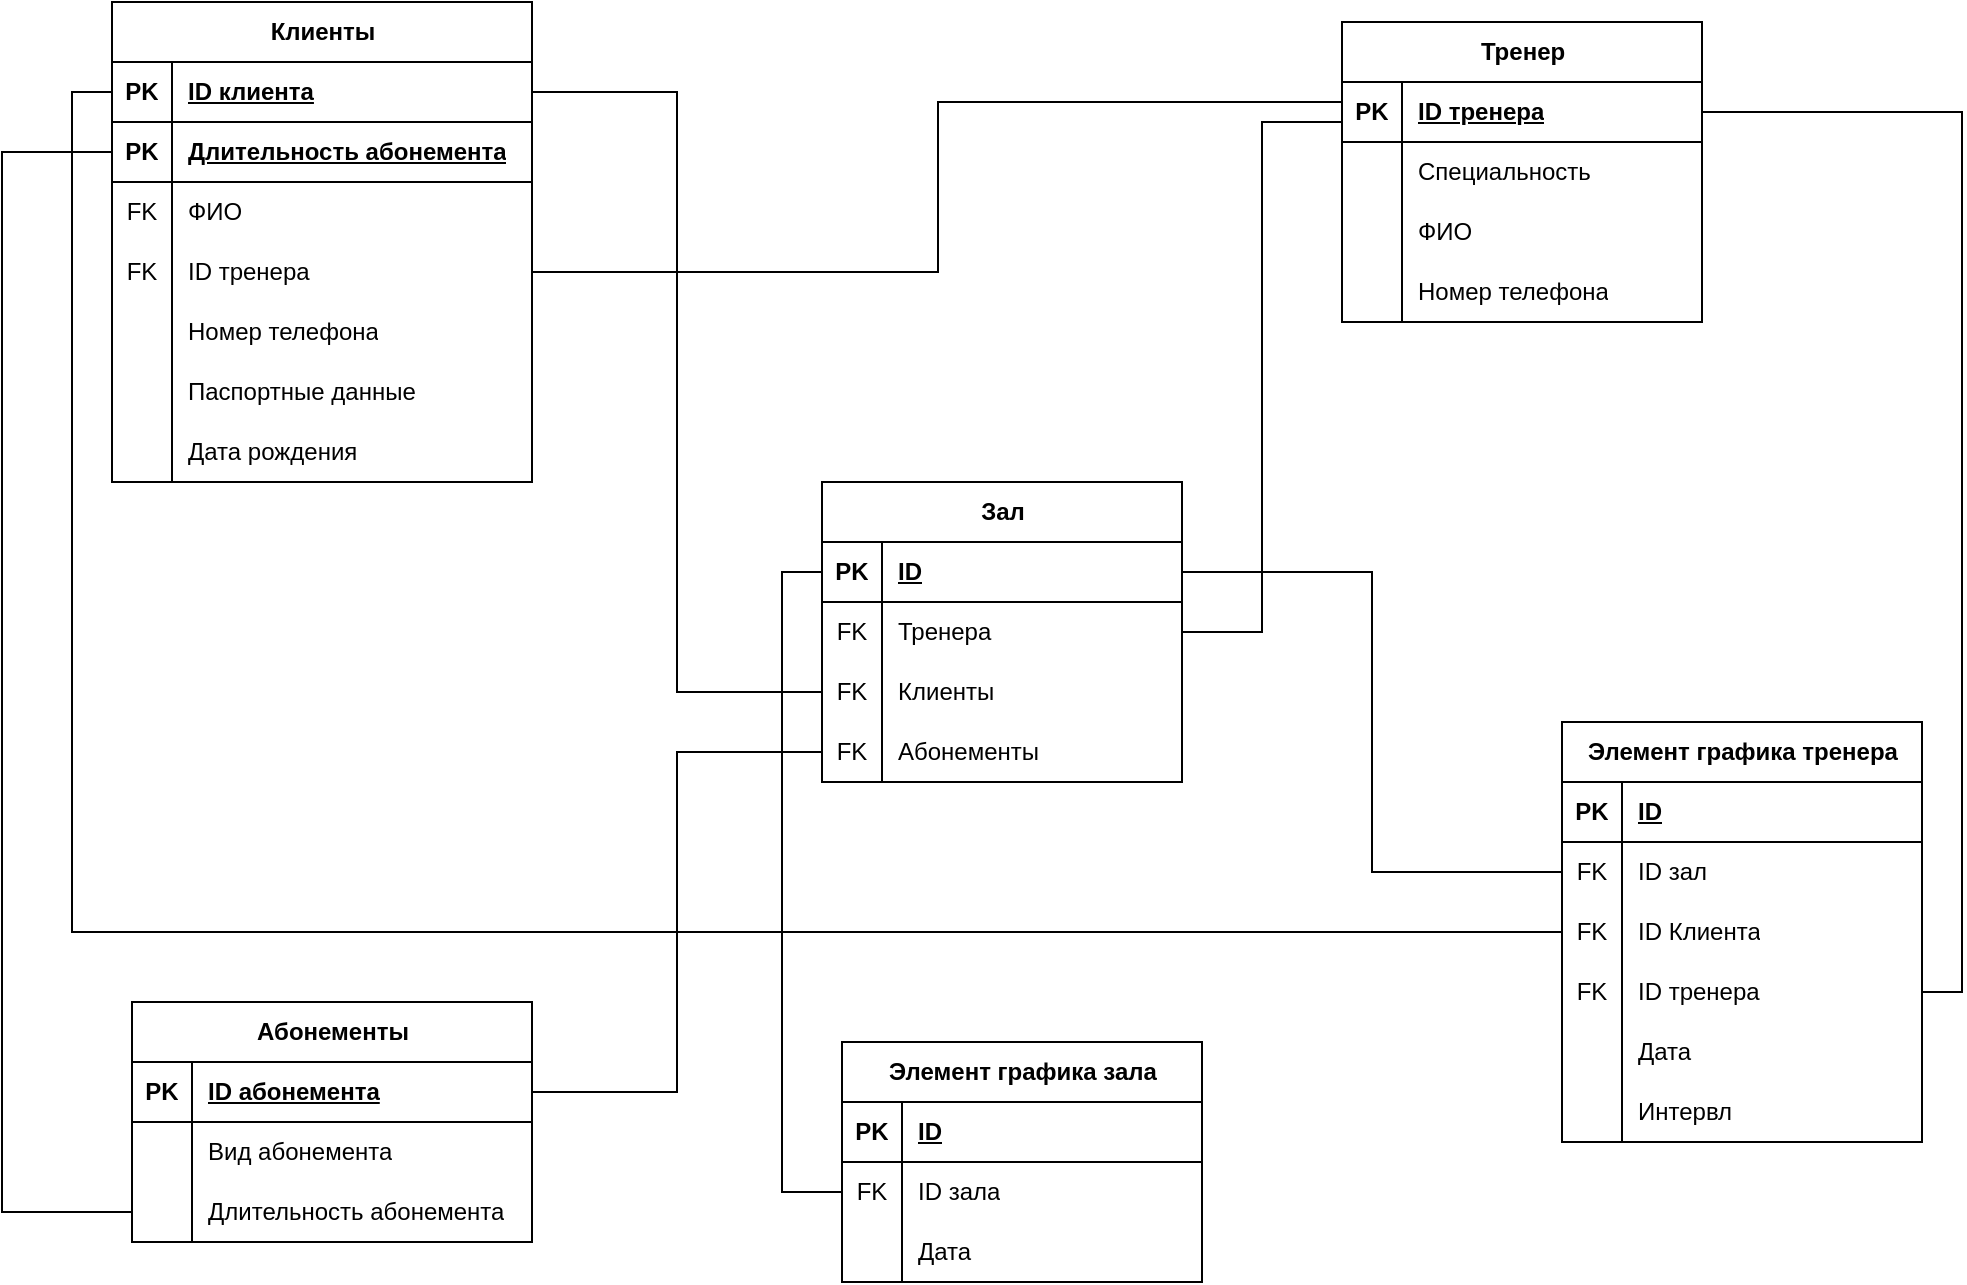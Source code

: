<mxfile version="24.7.17">
  <diagram name="Страница — 1" id="gLnCJ2dG_9wwWY52aVzj">
    <mxGraphModel dx="1105" dy="597" grid="1" gridSize="10" guides="1" tooltips="1" connect="1" arrows="1" fold="1" page="1" pageScale="1" pageWidth="827" pageHeight="1169" math="0" shadow="0">
      <root>
        <mxCell id="0" />
        <mxCell id="1" parent="0" />
        <mxCell id="kRGtXCHwc20mYXl5lsky-2" value="Зал" style="shape=table;startSize=30;container=1;collapsible=1;childLayout=tableLayout;fixedRows=1;rowLines=0;fontStyle=1;align=center;resizeLast=1;html=1;" vertex="1" parent="1">
          <mxGeometry x="480" y="310" width="180" height="150" as="geometry" />
        </mxCell>
        <mxCell id="kRGtXCHwc20mYXl5lsky-3" value="" style="shape=tableRow;horizontal=0;startSize=0;swimlaneHead=0;swimlaneBody=0;fillColor=none;collapsible=0;dropTarget=0;points=[[0,0.5],[1,0.5]];portConstraint=eastwest;top=0;left=0;right=0;bottom=1;" vertex="1" parent="kRGtXCHwc20mYXl5lsky-2">
          <mxGeometry y="30" width="180" height="30" as="geometry" />
        </mxCell>
        <mxCell id="kRGtXCHwc20mYXl5lsky-4" value="PK" style="shape=partialRectangle;connectable=0;fillColor=none;top=0;left=0;bottom=0;right=0;fontStyle=1;overflow=hidden;whiteSpace=wrap;html=1;" vertex="1" parent="kRGtXCHwc20mYXl5lsky-3">
          <mxGeometry width="30" height="30" as="geometry">
            <mxRectangle width="30" height="30" as="alternateBounds" />
          </mxGeometry>
        </mxCell>
        <mxCell id="kRGtXCHwc20mYXl5lsky-5" value="ID" style="shape=partialRectangle;connectable=0;fillColor=none;top=0;left=0;bottom=0;right=0;align=left;spacingLeft=6;fontStyle=5;overflow=hidden;whiteSpace=wrap;html=1;" vertex="1" parent="kRGtXCHwc20mYXl5lsky-3">
          <mxGeometry x="30" width="150" height="30" as="geometry">
            <mxRectangle width="150" height="30" as="alternateBounds" />
          </mxGeometry>
        </mxCell>
        <mxCell id="kRGtXCHwc20mYXl5lsky-6" value="" style="shape=tableRow;horizontal=0;startSize=0;swimlaneHead=0;swimlaneBody=0;fillColor=none;collapsible=0;dropTarget=0;points=[[0,0.5],[1,0.5]];portConstraint=eastwest;top=0;left=0;right=0;bottom=0;" vertex="1" parent="kRGtXCHwc20mYXl5lsky-2">
          <mxGeometry y="60" width="180" height="30" as="geometry" />
        </mxCell>
        <mxCell id="kRGtXCHwc20mYXl5lsky-7" value="FK" style="shape=partialRectangle;connectable=0;fillColor=none;top=0;left=0;bottom=0;right=0;editable=1;overflow=hidden;whiteSpace=wrap;html=1;" vertex="1" parent="kRGtXCHwc20mYXl5lsky-6">
          <mxGeometry width="30" height="30" as="geometry">
            <mxRectangle width="30" height="30" as="alternateBounds" />
          </mxGeometry>
        </mxCell>
        <mxCell id="kRGtXCHwc20mYXl5lsky-8" value="Тренера" style="shape=partialRectangle;connectable=0;fillColor=none;top=0;left=0;bottom=0;right=0;align=left;spacingLeft=6;overflow=hidden;whiteSpace=wrap;html=1;" vertex="1" parent="kRGtXCHwc20mYXl5lsky-6">
          <mxGeometry x="30" width="150" height="30" as="geometry">
            <mxRectangle width="150" height="30" as="alternateBounds" />
          </mxGeometry>
        </mxCell>
        <mxCell id="kRGtXCHwc20mYXl5lsky-9" value="" style="shape=tableRow;horizontal=0;startSize=0;swimlaneHead=0;swimlaneBody=0;fillColor=none;collapsible=0;dropTarget=0;points=[[0,0.5],[1,0.5]];portConstraint=eastwest;top=0;left=0;right=0;bottom=0;" vertex="1" parent="kRGtXCHwc20mYXl5lsky-2">
          <mxGeometry y="90" width="180" height="30" as="geometry" />
        </mxCell>
        <mxCell id="kRGtXCHwc20mYXl5lsky-10" value="FK" style="shape=partialRectangle;connectable=0;fillColor=none;top=0;left=0;bottom=0;right=0;editable=1;overflow=hidden;whiteSpace=wrap;html=1;" vertex="1" parent="kRGtXCHwc20mYXl5lsky-9">
          <mxGeometry width="30" height="30" as="geometry">
            <mxRectangle width="30" height="30" as="alternateBounds" />
          </mxGeometry>
        </mxCell>
        <mxCell id="kRGtXCHwc20mYXl5lsky-11" value="Клиенты" style="shape=partialRectangle;connectable=0;fillColor=none;top=0;left=0;bottom=0;right=0;align=left;spacingLeft=6;overflow=hidden;whiteSpace=wrap;html=1;" vertex="1" parent="kRGtXCHwc20mYXl5lsky-9">
          <mxGeometry x="30" width="150" height="30" as="geometry">
            <mxRectangle width="150" height="30" as="alternateBounds" />
          </mxGeometry>
        </mxCell>
        <mxCell id="kRGtXCHwc20mYXl5lsky-12" value="" style="shape=tableRow;horizontal=0;startSize=0;swimlaneHead=0;swimlaneBody=0;fillColor=none;collapsible=0;dropTarget=0;points=[[0,0.5],[1,0.5]];portConstraint=eastwest;top=0;left=0;right=0;bottom=0;" vertex="1" parent="kRGtXCHwc20mYXl5lsky-2">
          <mxGeometry y="120" width="180" height="30" as="geometry" />
        </mxCell>
        <mxCell id="kRGtXCHwc20mYXl5lsky-13" value="FK" style="shape=partialRectangle;connectable=0;fillColor=none;top=0;left=0;bottom=0;right=0;editable=1;overflow=hidden;whiteSpace=wrap;html=1;" vertex="1" parent="kRGtXCHwc20mYXl5lsky-12">
          <mxGeometry width="30" height="30" as="geometry">
            <mxRectangle width="30" height="30" as="alternateBounds" />
          </mxGeometry>
        </mxCell>
        <mxCell id="kRGtXCHwc20mYXl5lsky-14" value="Абонементы" style="shape=partialRectangle;connectable=0;fillColor=none;top=0;left=0;bottom=0;right=0;align=left;spacingLeft=6;overflow=hidden;whiteSpace=wrap;html=1;" vertex="1" parent="kRGtXCHwc20mYXl5lsky-12">
          <mxGeometry x="30" width="150" height="30" as="geometry">
            <mxRectangle width="150" height="30" as="alternateBounds" />
          </mxGeometry>
        </mxCell>
        <mxCell id="kRGtXCHwc20mYXl5lsky-69" value="Клиенты" style="shape=table;startSize=30;container=1;collapsible=1;childLayout=tableLayout;fixedRows=1;rowLines=0;fontStyle=1;align=center;resizeLast=1;html=1;" vertex="1" parent="1">
          <mxGeometry x="125" y="70" width="210" height="240" as="geometry" />
        </mxCell>
        <mxCell id="kRGtXCHwc20mYXl5lsky-70" value="" style="shape=tableRow;horizontal=0;startSize=0;swimlaneHead=0;swimlaneBody=0;fillColor=none;collapsible=0;dropTarget=0;points=[[0,0.5],[1,0.5]];portConstraint=eastwest;top=0;left=0;right=0;bottom=1;" vertex="1" parent="kRGtXCHwc20mYXl5lsky-69">
          <mxGeometry y="30" width="210" height="30" as="geometry" />
        </mxCell>
        <mxCell id="kRGtXCHwc20mYXl5lsky-71" value="PK" style="shape=partialRectangle;connectable=0;fillColor=none;top=0;left=0;bottom=0;right=0;fontStyle=1;overflow=hidden;whiteSpace=wrap;html=1;" vertex="1" parent="kRGtXCHwc20mYXl5lsky-70">
          <mxGeometry width="30" height="30" as="geometry">
            <mxRectangle width="30" height="30" as="alternateBounds" />
          </mxGeometry>
        </mxCell>
        <mxCell id="kRGtXCHwc20mYXl5lsky-72" value="ID клиента" style="shape=partialRectangle;connectable=0;fillColor=none;top=0;left=0;bottom=0;right=0;align=left;spacingLeft=6;fontStyle=5;overflow=hidden;whiteSpace=wrap;html=1;" vertex="1" parent="kRGtXCHwc20mYXl5lsky-70">
          <mxGeometry x="30" width="180" height="30" as="geometry">
            <mxRectangle width="180" height="30" as="alternateBounds" />
          </mxGeometry>
        </mxCell>
        <mxCell id="kRGtXCHwc20mYXl5lsky-165" value="" style="shape=tableRow;horizontal=0;startSize=0;swimlaneHead=0;swimlaneBody=0;fillColor=none;collapsible=0;dropTarget=0;points=[[0,0.5],[1,0.5]];portConstraint=eastwest;top=0;left=0;right=0;bottom=1;" vertex="1" parent="kRGtXCHwc20mYXl5lsky-69">
          <mxGeometry y="60" width="210" height="30" as="geometry" />
        </mxCell>
        <mxCell id="kRGtXCHwc20mYXl5lsky-166" value="PK" style="shape=partialRectangle;connectable=0;fillColor=none;top=0;left=0;bottom=0;right=0;fontStyle=1;overflow=hidden;whiteSpace=wrap;html=1;" vertex="1" parent="kRGtXCHwc20mYXl5lsky-165">
          <mxGeometry width="30" height="30" as="geometry">
            <mxRectangle width="30" height="30" as="alternateBounds" />
          </mxGeometry>
        </mxCell>
        <mxCell id="kRGtXCHwc20mYXl5lsky-167" value="Длительность абонемента" style="shape=partialRectangle;connectable=0;fillColor=none;top=0;left=0;bottom=0;right=0;align=left;spacingLeft=6;fontStyle=5;overflow=hidden;whiteSpace=wrap;html=1;" vertex="1" parent="kRGtXCHwc20mYXl5lsky-165">
          <mxGeometry x="30" width="180" height="30" as="geometry">
            <mxRectangle width="180" height="30" as="alternateBounds" />
          </mxGeometry>
        </mxCell>
        <mxCell id="kRGtXCHwc20mYXl5lsky-73" value="" style="shape=tableRow;horizontal=0;startSize=0;swimlaneHead=0;swimlaneBody=0;fillColor=none;collapsible=0;dropTarget=0;points=[[0,0.5],[1,0.5]];portConstraint=eastwest;top=0;left=0;right=0;bottom=0;" vertex="1" parent="kRGtXCHwc20mYXl5lsky-69">
          <mxGeometry y="90" width="210" height="30" as="geometry" />
        </mxCell>
        <mxCell id="kRGtXCHwc20mYXl5lsky-74" value="FK" style="shape=partialRectangle;connectable=0;fillColor=none;top=0;left=0;bottom=0;right=0;editable=1;overflow=hidden;whiteSpace=wrap;html=1;" vertex="1" parent="kRGtXCHwc20mYXl5lsky-73">
          <mxGeometry width="30" height="30" as="geometry">
            <mxRectangle width="30" height="30" as="alternateBounds" />
          </mxGeometry>
        </mxCell>
        <mxCell id="kRGtXCHwc20mYXl5lsky-75" value="ФИО" style="shape=partialRectangle;connectable=0;fillColor=none;top=0;left=0;bottom=0;right=0;align=left;spacingLeft=6;overflow=hidden;whiteSpace=wrap;html=1;" vertex="1" parent="kRGtXCHwc20mYXl5lsky-73">
          <mxGeometry x="30" width="180" height="30" as="geometry">
            <mxRectangle width="180" height="30" as="alternateBounds" />
          </mxGeometry>
        </mxCell>
        <mxCell id="kRGtXCHwc20mYXl5lsky-168" value="" style="shape=tableRow;horizontal=0;startSize=0;swimlaneHead=0;swimlaneBody=0;fillColor=none;collapsible=0;dropTarget=0;points=[[0,0.5],[1,0.5]];portConstraint=eastwest;top=0;left=0;right=0;bottom=0;" vertex="1" parent="kRGtXCHwc20mYXl5lsky-69">
          <mxGeometry y="120" width="210" height="30" as="geometry" />
        </mxCell>
        <mxCell id="kRGtXCHwc20mYXl5lsky-169" value="FK" style="shape=partialRectangle;connectable=0;fillColor=none;top=0;left=0;bottom=0;right=0;fontStyle=0;overflow=hidden;whiteSpace=wrap;html=1;" vertex="1" parent="kRGtXCHwc20mYXl5lsky-168">
          <mxGeometry width="30" height="30" as="geometry">
            <mxRectangle width="30" height="30" as="alternateBounds" />
          </mxGeometry>
        </mxCell>
        <mxCell id="kRGtXCHwc20mYXl5lsky-170" value="ID тренера" style="shape=partialRectangle;connectable=0;fillColor=none;top=0;left=0;bottom=0;right=0;align=left;spacingLeft=6;fontStyle=0;overflow=hidden;whiteSpace=wrap;html=1;" vertex="1" parent="kRGtXCHwc20mYXl5lsky-168">
          <mxGeometry x="30" width="180" height="30" as="geometry">
            <mxRectangle width="180" height="30" as="alternateBounds" />
          </mxGeometry>
        </mxCell>
        <mxCell id="kRGtXCHwc20mYXl5lsky-76" value="" style="shape=tableRow;horizontal=0;startSize=0;swimlaneHead=0;swimlaneBody=0;fillColor=none;collapsible=0;dropTarget=0;points=[[0,0.5],[1,0.5]];portConstraint=eastwest;top=0;left=0;right=0;bottom=0;" vertex="1" parent="kRGtXCHwc20mYXl5lsky-69">
          <mxGeometry y="150" width="210" height="30" as="geometry" />
        </mxCell>
        <mxCell id="kRGtXCHwc20mYXl5lsky-77" value="" style="shape=partialRectangle;connectable=0;fillColor=none;top=0;left=0;bottom=0;right=0;editable=1;overflow=hidden;whiteSpace=wrap;html=1;" vertex="1" parent="kRGtXCHwc20mYXl5lsky-76">
          <mxGeometry width="30" height="30" as="geometry">
            <mxRectangle width="30" height="30" as="alternateBounds" />
          </mxGeometry>
        </mxCell>
        <mxCell id="kRGtXCHwc20mYXl5lsky-78" value="Номер телефона" style="shape=partialRectangle;connectable=0;fillColor=none;top=0;left=0;bottom=0;right=0;align=left;spacingLeft=6;overflow=hidden;whiteSpace=wrap;html=1;" vertex="1" parent="kRGtXCHwc20mYXl5lsky-76">
          <mxGeometry x="30" width="180" height="30" as="geometry">
            <mxRectangle width="180" height="30" as="alternateBounds" />
          </mxGeometry>
        </mxCell>
        <mxCell id="kRGtXCHwc20mYXl5lsky-79" value="" style="shape=tableRow;horizontal=0;startSize=0;swimlaneHead=0;swimlaneBody=0;fillColor=none;collapsible=0;dropTarget=0;points=[[0,0.5],[1,0.5]];portConstraint=eastwest;top=0;left=0;right=0;bottom=0;" vertex="1" parent="kRGtXCHwc20mYXl5lsky-69">
          <mxGeometry y="180" width="210" height="30" as="geometry" />
        </mxCell>
        <mxCell id="kRGtXCHwc20mYXl5lsky-80" value="" style="shape=partialRectangle;connectable=0;fillColor=none;top=0;left=0;bottom=0;right=0;editable=1;overflow=hidden;whiteSpace=wrap;html=1;" vertex="1" parent="kRGtXCHwc20mYXl5lsky-79">
          <mxGeometry width="30" height="30" as="geometry">
            <mxRectangle width="30" height="30" as="alternateBounds" />
          </mxGeometry>
        </mxCell>
        <mxCell id="kRGtXCHwc20mYXl5lsky-81" value="Паспортные данные" style="shape=partialRectangle;connectable=0;fillColor=none;top=0;left=0;bottom=0;right=0;align=left;spacingLeft=6;overflow=hidden;whiteSpace=wrap;html=1;" vertex="1" parent="kRGtXCHwc20mYXl5lsky-79">
          <mxGeometry x="30" width="180" height="30" as="geometry">
            <mxRectangle width="180" height="30" as="alternateBounds" />
          </mxGeometry>
        </mxCell>
        <mxCell id="kRGtXCHwc20mYXl5lsky-85" value="" style="shape=tableRow;horizontal=0;startSize=0;swimlaneHead=0;swimlaneBody=0;fillColor=none;collapsible=0;dropTarget=0;points=[[0,0.5],[1,0.5]];portConstraint=eastwest;top=0;left=0;right=0;bottom=0;" vertex="1" parent="kRGtXCHwc20mYXl5lsky-69">
          <mxGeometry y="210" width="210" height="30" as="geometry" />
        </mxCell>
        <mxCell id="kRGtXCHwc20mYXl5lsky-86" value="" style="shape=partialRectangle;connectable=0;fillColor=none;top=0;left=0;bottom=0;right=0;fontStyle=0;overflow=hidden;whiteSpace=wrap;html=1;" vertex="1" parent="kRGtXCHwc20mYXl5lsky-85">
          <mxGeometry width="30" height="30" as="geometry">
            <mxRectangle width="30" height="30" as="alternateBounds" />
          </mxGeometry>
        </mxCell>
        <mxCell id="kRGtXCHwc20mYXl5lsky-87" value="Дата рождения" style="shape=partialRectangle;connectable=0;fillColor=none;top=0;left=0;bottom=0;right=0;align=left;spacingLeft=6;fontStyle=0;overflow=hidden;whiteSpace=wrap;html=1;" vertex="1" parent="kRGtXCHwc20mYXl5lsky-85">
          <mxGeometry x="30" width="180" height="30" as="geometry">
            <mxRectangle width="180" height="30" as="alternateBounds" />
          </mxGeometry>
        </mxCell>
        <mxCell id="kRGtXCHwc20mYXl5lsky-98" value="Тренер" style="shape=table;startSize=30;container=1;collapsible=1;childLayout=tableLayout;fixedRows=1;rowLines=0;fontStyle=1;align=center;resizeLast=1;html=1;" vertex="1" parent="1">
          <mxGeometry x="740" y="80" width="180" height="150" as="geometry" />
        </mxCell>
        <mxCell id="kRGtXCHwc20mYXl5lsky-99" value="" style="shape=tableRow;horizontal=0;startSize=0;swimlaneHead=0;swimlaneBody=0;fillColor=none;collapsible=0;dropTarget=0;points=[[0,0.5],[1,0.5]];portConstraint=eastwest;top=0;left=0;right=0;bottom=1;" vertex="1" parent="kRGtXCHwc20mYXl5lsky-98">
          <mxGeometry y="30" width="180" height="30" as="geometry" />
        </mxCell>
        <mxCell id="kRGtXCHwc20mYXl5lsky-100" value="PK" style="shape=partialRectangle;connectable=0;fillColor=none;top=0;left=0;bottom=0;right=0;fontStyle=1;overflow=hidden;whiteSpace=wrap;html=1;" vertex="1" parent="kRGtXCHwc20mYXl5lsky-99">
          <mxGeometry width="30" height="30" as="geometry">
            <mxRectangle width="30" height="30" as="alternateBounds" />
          </mxGeometry>
        </mxCell>
        <mxCell id="kRGtXCHwc20mYXl5lsky-101" value="ID тренера" style="shape=partialRectangle;connectable=0;fillColor=none;top=0;left=0;bottom=0;right=0;align=left;spacingLeft=6;fontStyle=5;overflow=hidden;whiteSpace=wrap;html=1;" vertex="1" parent="kRGtXCHwc20mYXl5lsky-99">
          <mxGeometry x="30" width="150" height="30" as="geometry">
            <mxRectangle width="150" height="30" as="alternateBounds" />
          </mxGeometry>
        </mxCell>
        <mxCell id="kRGtXCHwc20mYXl5lsky-102" value="" style="shape=tableRow;horizontal=0;startSize=0;swimlaneHead=0;swimlaneBody=0;fillColor=none;collapsible=0;dropTarget=0;points=[[0,0.5],[1,0.5]];portConstraint=eastwest;top=0;left=0;right=0;bottom=0;" vertex="1" parent="kRGtXCHwc20mYXl5lsky-98">
          <mxGeometry y="60" width="180" height="30" as="geometry" />
        </mxCell>
        <mxCell id="kRGtXCHwc20mYXl5lsky-103" value="" style="shape=partialRectangle;connectable=0;fillColor=none;top=0;left=0;bottom=0;right=0;editable=1;overflow=hidden;whiteSpace=wrap;html=1;" vertex="1" parent="kRGtXCHwc20mYXl5lsky-102">
          <mxGeometry width="30" height="30" as="geometry">
            <mxRectangle width="30" height="30" as="alternateBounds" />
          </mxGeometry>
        </mxCell>
        <mxCell id="kRGtXCHwc20mYXl5lsky-104" value="Специальность" style="shape=partialRectangle;connectable=0;fillColor=none;top=0;left=0;bottom=0;right=0;align=left;spacingLeft=6;overflow=hidden;whiteSpace=wrap;html=1;" vertex="1" parent="kRGtXCHwc20mYXl5lsky-102">
          <mxGeometry x="30" width="150" height="30" as="geometry">
            <mxRectangle width="150" height="30" as="alternateBounds" />
          </mxGeometry>
        </mxCell>
        <mxCell id="kRGtXCHwc20mYXl5lsky-105" value="" style="shape=tableRow;horizontal=0;startSize=0;swimlaneHead=0;swimlaneBody=0;fillColor=none;collapsible=0;dropTarget=0;points=[[0,0.5],[1,0.5]];portConstraint=eastwest;top=0;left=0;right=0;bottom=0;" vertex="1" parent="kRGtXCHwc20mYXl5lsky-98">
          <mxGeometry y="90" width="180" height="30" as="geometry" />
        </mxCell>
        <mxCell id="kRGtXCHwc20mYXl5lsky-106" value="" style="shape=partialRectangle;connectable=0;fillColor=none;top=0;left=0;bottom=0;right=0;editable=1;overflow=hidden;whiteSpace=wrap;html=1;" vertex="1" parent="kRGtXCHwc20mYXl5lsky-105">
          <mxGeometry width="30" height="30" as="geometry">
            <mxRectangle width="30" height="30" as="alternateBounds" />
          </mxGeometry>
        </mxCell>
        <mxCell id="kRGtXCHwc20mYXl5lsky-107" value="ФИО" style="shape=partialRectangle;connectable=0;fillColor=none;top=0;left=0;bottom=0;right=0;align=left;spacingLeft=6;overflow=hidden;whiteSpace=wrap;html=1;" vertex="1" parent="kRGtXCHwc20mYXl5lsky-105">
          <mxGeometry x="30" width="150" height="30" as="geometry">
            <mxRectangle width="150" height="30" as="alternateBounds" />
          </mxGeometry>
        </mxCell>
        <mxCell id="kRGtXCHwc20mYXl5lsky-108" value="" style="shape=tableRow;horizontal=0;startSize=0;swimlaneHead=0;swimlaneBody=0;fillColor=none;collapsible=0;dropTarget=0;points=[[0,0.5],[1,0.5]];portConstraint=eastwest;top=0;left=0;right=0;bottom=0;" vertex="1" parent="kRGtXCHwc20mYXl5lsky-98">
          <mxGeometry y="120" width="180" height="30" as="geometry" />
        </mxCell>
        <mxCell id="kRGtXCHwc20mYXl5lsky-109" value="" style="shape=partialRectangle;connectable=0;fillColor=none;top=0;left=0;bottom=0;right=0;editable=1;overflow=hidden;whiteSpace=wrap;html=1;" vertex="1" parent="kRGtXCHwc20mYXl5lsky-108">
          <mxGeometry width="30" height="30" as="geometry">
            <mxRectangle width="30" height="30" as="alternateBounds" />
          </mxGeometry>
        </mxCell>
        <mxCell id="kRGtXCHwc20mYXl5lsky-110" value="Номер телефона" style="shape=partialRectangle;connectable=0;fillColor=none;top=0;left=0;bottom=0;right=0;align=left;spacingLeft=6;overflow=hidden;whiteSpace=wrap;html=1;" vertex="1" parent="kRGtXCHwc20mYXl5lsky-108">
          <mxGeometry x="30" width="150" height="30" as="geometry">
            <mxRectangle width="150" height="30" as="alternateBounds" />
          </mxGeometry>
        </mxCell>
        <mxCell id="kRGtXCHwc20mYXl5lsky-114" value="Элемент графика тренера" style="shape=table;startSize=30;container=1;collapsible=1;childLayout=tableLayout;fixedRows=1;rowLines=0;fontStyle=1;align=center;resizeLast=1;html=1;" vertex="1" parent="1">
          <mxGeometry x="850" y="430" width="180" height="210" as="geometry" />
        </mxCell>
        <mxCell id="kRGtXCHwc20mYXl5lsky-115" value="" style="shape=tableRow;horizontal=0;startSize=0;swimlaneHead=0;swimlaneBody=0;fillColor=none;collapsible=0;dropTarget=0;points=[[0,0.5],[1,0.5]];portConstraint=eastwest;top=0;left=0;right=0;bottom=1;" vertex="1" parent="kRGtXCHwc20mYXl5lsky-114">
          <mxGeometry y="30" width="180" height="30" as="geometry" />
        </mxCell>
        <mxCell id="kRGtXCHwc20mYXl5lsky-116" value="PK" style="shape=partialRectangle;connectable=0;fillColor=none;top=0;left=0;bottom=0;right=0;fontStyle=1;overflow=hidden;whiteSpace=wrap;html=1;" vertex="1" parent="kRGtXCHwc20mYXl5lsky-115">
          <mxGeometry width="30" height="30" as="geometry">
            <mxRectangle width="30" height="30" as="alternateBounds" />
          </mxGeometry>
        </mxCell>
        <mxCell id="kRGtXCHwc20mYXl5lsky-117" value="ID" style="shape=partialRectangle;connectable=0;fillColor=none;top=0;left=0;bottom=0;right=0;align=left;spacingLeft=6;fontStyle=5;overflow=hidden;whiteSpace=wrap;html=1;" vertex="1" parent="kRGtXCHwc20mYXl5lsky-115">
          <mxGeometry x="30" width="150" height="30" as="geometry">
            <mxRectangle width="150" height="30" as="alternateBounds" />
          </mxGeometry>
        </mxCell>
        <mxCell id="kRGtXCHwc20mYXl5lsky-124" value="" style="shape=tableRow;horizontal=0;startSize=0;swimlaneHead=0;swimlaneBody=0;fillColor=none;collapsible=0;dropTarget=0;points=[[0,0.5],[1,0.5]];portConstraint=eastwest;top=0;left=0;right=0;bottom=0;" vertex="1" parent="kRGtXCHwc20mYXl5lsky-114">
          <mxGeometry y="60" width="180" height="30" as="geometry" />
        </mxCell>
        <mxCell id="kRGtXCHwc20mYXl5lsky-125" value="FK" style="shape=partialRectangle;connectable=0;fillColor=none;top=0;left=0;bottom=0;right=0;editable=1;overflow=hidden;whiteSpace=wrap;html=1;" vertex="1" parent="kRGtXCHwc20mYXl5lsky-124">
          <mxGeometry width="30" height="30" as="geometry">
            <mxRectangle width="30" height="30" as="alternateBounds" />
          </mxGeometry>
        </mxCell>
        <mxCell id="kRGtXCHwc20mYXl5lsky-126" value="ID зал" style="shape=partialRectangle;connectable=0;fillColor=none;top=0;left=0;bottom=0;right=0;align=left;spacingLeft=6;overflow=hidden;whiteSpace=wrap;html=1;" vertex="1" parent="kRGtXCHwc20mYXl5lsky-124">
          <mxGeometry x="30" width="150" height="30" as="geometry">
            <mxRectangle width="150" height="30" as="alternateBounds" />
          </mxGeometry>
        </mxCell>
        <mxCell id="kRGtXCHwc20mYXl5lsky-127" value="" style="shape=tableRow;horizontal=0;startSize=0;swimlaneHead=0;swimlaneBody=0;fillColor=none;collapsible=0;dropTarget=0;points=[[0,0.5],[1,0.5]];portConstraint=eastwest;top=0;left=0;right=0;bottom=0;" vertex="1" parent="kRGtXCHwc20mYXl5lsky-114">
          <mxGeometry y="90" width="180" height="30" as="geometry" />
        </mxCell>
        <mxCell id="kRGtXCHwc20mYXl5lsky-128" value="FK" style="shape=partialRectangle;connectable=0;fillColor=none;top=0;left=0;bottom=0;right=0;fontStyle=0;overflow=hidden;whiteSpace=wrap;html=1;" vertex="1" parent="kRGtXCHwc20mYXl5lsky-127">
          <mxGeometry width="30" height="30" as="geometry">
            <mxRectangle width="30" height="30" as="alternateBounds" />
          </mxGeometry>
        </mxCell>
        <mxCell id="kRGtXCHwc20mYXl5lsky-129" value="ID Клиента" style="shape=partialRectangle;connectable=0;fillColor=none;top=0;left=0;bottom=0;right=0;align=left;spacingLeft=6;fontStyle=0;overflow=hidden;whiteSpace=wrap;html=1;" vertex="1" parent="kRGtXCHwc20mYXl5lsky-127">
          <mxGeometry x="30" width="150" height="30" as="geometry">
            <mxRectangle width="150" height="30" as="alternateBounds" />
          </mxGeometry>
        </mxCell>
        <mxCell id="kRGtXCHwc20mYXl5lsky-131" value="" style="shape=tableRow;horizontal=0;startSize=0;swimlaneHead=0;swimlaneBody=0;fillColor=none;collapsible=0;dropTarget=0;points=[[0,0.5],[1,0.5]];portConstraint=eastwest;top=0;left=0;right=0;bottom=0;" vertex="1" parent="kRGtXCHwc20mYXl5lsky-114">
          <mxGeometry y="120" width="180" height="30" as="geometry" />
        </mxCell>
        <mxCell id="kRGtXCHwc20mYXl5lsky-132" value="FK" style="shape=partialRectangle;connectable=0;fillColor=none;top=0;left=0;bottom=0;right=0;fontStyle=0;overflow=hidden;whiteSpace=wrap;html=1;" vertex="1" parent="kRGtXCHwc20mYXl5lsky-131">
          <mxGeometry width="30" height="30" as="geometry">
            <mxRectangle width="30" height="30" as="alternateBounds" />
          </mxGeometry>
        </mxCell>
        <mxCell id="kRGtXCHwc20mYXl5lsky-133" value="ID тренера" style="shape=partialRectangle;connectable=0;fillColor=none;top=0;left=0;bottom=0;right=0;align=left;spacingLeft=6;fontStyle=0;overflow=hidden;whiteSpace=wrap;html=1;" vertex="1" parent="kRGtXCHwc20mYXl5lsky-131">
          <mxGeometry x="30" width="150" height="30" as="geometry">
            <mxRectangle width="150" height="30" as="alternateBounds" />
          </mxGeometry>
        </mxCell>
        <mxCell id="kRGtXCHwc20mYXl5lsky-178" value="" style="shape=tableRow;horizontal=0;startSize=0;swimlaneHead=0;swimlaneBody=0;fillColor=none;collapsible=0;dropTarget=0;points=[[0,0.5],[1,0.5]];portConstraint=eastwest;top=0;left=0;right=0;bottom=0;" vertex="1" parent="kRGtXCHwc20mYXl5lsky-114">
          <mxGeometry y="150" width="180" height="30" as="geometry" />
        </mxCell>
        <mxCell id="kRGtXCHwc20mYXl5lsky-179" value="" style="shape=partialRectangle;connectable=0;fillColor=none;top=0;left=0;bottom=0;right=0;fontStyle=0;overflow=hidden;whiteSpace=wrap;html=1;" vertex="1" parent="kRGtXCHwc20mYXl5lsky-178">
          <mxGeometry width="30" height="30" as="geometry">
            <mxRectangle width="30" height="30" as="alternateBounds" />
          </mxGeometry>
        </mxCell>
        <mxCell id="kRGtXCHwc20mYXl5lsky-180" value="Дата" style="shape=partialRectangle;connectable=0;fillColor=none;top=0;left=0;bottom=0;right=0;align=left;spacingLeft=6;fontStyle=0;overflow=hidden;whiteSpace=wrap;html=1;" vertex="1" parent="kRGtXCHwc20mYXl5lsky-178">
          <mxGeometry x="30" width="150" height="30" as="geometry">
            <mxRectangle width="150" height="30" as="alternateBounds" />
          </mxGeometry>
        </mxCell>
        <mxCell id="kRGtXCHwc20mYXl5lsky-181" value="" style="shape=tableRow;horizontal=0;startSize=0;swimlaneHead=0;swimlaneBody=0;fillColor=none;collapsible=0;dropTarget=0;points=[[0,0.5],[1,0.5]];portConstraint=eastwest;top=0;left=0;right=0;bottom=0;" vertex="1" parent="kRGtXCHwc20mYXl5lsky-114">
          <mxGeometry y="180" width="180" height="30" as="geometry" />
        </mxCell>
        <mxCell id="kRGtXCHwc20mYXl5lsky-182" value="" style="shape=partialRectangle;connectable=0;fillColor=none;top=0;left=0;bottom=0;right=0;fontStyle=0;overflow=hidden;whiteSpace=wrap;html=1;" vertex="1" parent="kRGtXCHwc20mYXl5lsky-181">
          <mxGeometry width="30" height="30" as="geometry">
            <mxRectangle width="30" height="30" as="alternateBounds" />
          </mxGeometry>
        </mxCell>
        <mxCell id="kRGtXCHwc20mYXl5lsky-183" value="Интервл" style="shape=partialRectangle;connectable=0;fillColor=none;top=0;left=0;bottom=0;right=0;align=left;spacingLeft=6;fontStyle=0;overflow=hidden;whiteSpace=wrap;html=1;" vertex="1" parent="kRGtXCHwc20mYXl5lsky-181">
          <mxGeometry x="30" width="150" height="30" as="geometry">
            <mxRectangle width="150" height="30" as="alternateBounds" />
          </mxGeometry>
        </mxCell>
        <mxCell id="kRGtXCHwc20mYXl5lsky-134" value="Абонементы" style="shape=table;startSize=30;container=1;collapsible=1;childLayout=tableLayout;fixedRows=1;rowLines=0;fontStyle=1;align=center;resizeLast=1;html=1;" vertex="1" parent="1">
          <mxGeometry x="135" y="570" width="200" height="120" as="geometry" />
        </mxCell>
        <mxCell id="kRGtXCHwc20mYXl5lsky-135" value="" style="shape=tableRow;horizontal=0;startSize=0;swimlaneHead=0;swimlaneBody=0;fillColor=none;collapsible=0;dropTarget=0;points=[[0,0.5],[1,0.5]];portConstraint=eastwest;top=0;left=0;right=0;bottom=1;" vertex="1" parent="kRGtXCHwc20mYXl5lsky-134">
          <mxGeometry y="30" width="200" height="30" as="geometry" />
        </mxCell>
        <mxCell id="kRGtXCHwc20mYXl5lsky-136" value="PK" style="shape=partialRectangle;connectable=0;fillColor=none;top=0;left=0;bottom=0;right=0;fontStyle=1;overflow=hidden;whiteSpace=wrap;html=1;" vertex="1" parent="kRGtXCHwc20mYXl5lsky-135">
          <mxGeometry width="30" height="30" as="geometry">
            <mxRectangle width="30" height="30" as="alternateBounds" />
          </mxGeometry>
        </mxCell>
        <mxCell id="kRGtXCHwc20mYXl5lsky-137" value="ID абонемента" style="shape=partialRectangle;connectable=0;fillColor=none;top=0;left=0;bottom=0;right=0;align=left;spacingLeft=6;fontStyle=5;overflow=hidden;whiteSpace=wrap;html=1;" vertex="1" parent="kRGtXCHwc20mYXl5lsky-135">
          <mxGeometry x="30" width="170" height="30" as="geometry">
            <mxRectangle width="170" height="30" as="alternateBounds" />
          </mxGeometry>
        </mxCell>
        <mxCell id="kRGtXCHwc20mYXl5lsky-138" value="" style="shape=tableRow;horizontal=0;startSize=0;swimlaneHead=0;swimlaneBody=0;fillColor=none;collapsible=0;dropTarget=0;points=[[0,0.5],[1,0.5]];portConstraint=eastwest;top=0;left=0;right=0;bottom=0;" vertex="1" parent="kRGtXCHwc20mYXl5lsky-134">
          <mxGeometry y="60" width="200" height="30" as="geometry" />
        </mxCell>
        <mxCell id="kRGtXCHwc20mYXl5lsky-139" value="" style="shape=partialRectangle;connectable=0;fillColor=none;top=0;left=0;bottom=0;right=0;editable=1;overflow=hidden;whiteSpace=wrap;html=1;" vertex="1" parent="kRGtXCHwc20mYXl5lsky-138">
          <mxGeometry width="30" height="30" as="geometry">
            <mxRectangle width="30" height="30" as="alternateBounds" />
          </mxGeometry>
        </mxCell>
        <mxCell id="kRGtXCHwc20mYXl5lsky-140" value="Вид абонемента" style="shape=partialRectangle;connectable=0;fillColor=none;top=0;left=0;bottom=0;right=0;align=left;spacingLeft=6;overflow=hidden;whiteSpace=wrap;html=1;" vertex="1" parent="kRGtXCHwc20mYXl5lsky-138">
          <mxGeometry x="30" width="170" height="30" as="geometry">
            <mxRectangle width="170" height="30" as="alternateBounds" />
          </mxGeometry>
        </mxCell>
        <mxCell id="kRGtXCHwc20mYXl5lsky-141" value="" style="shape=tableRow;horizontal=0;startSize=0;swimlaneHead=0;swimlaneBody=0;fillColor=none;collapsible=0;dropTarget=0;points=[[0,0.5],[1,0.5]];portConstraint=eastwest;top=0;left=0;right=0;bottom=0;" vertex="1" parent="kRGtXCHwc20mYXl5lsky-134">
          <mxGeometry y="90" width="200" height="30" as="geometry" />
        </mxCell>
        <mxCell id="kRGtXCHwc20mYXl5lsky-142" value="" style="shape=partialRectangle;connectable=0;fillColor=none;top=0;left=0;bottom=0;right=0;editable=1;overflow=hidden;whiteSpace=wrap;html=1;" vertex="1" parent="kRGtXCHwc20mYXl5lsky-141">
          <mxGeometry width="30" height="30" as="geometry">
            <mxRectangle width="30" height="30" as="alternateBounds" />
          </mxGeometry>
        </mxCell>
        <mxCell id="kRGtXCHwc20mYXl5lsky-143" value="Длительность абонемента" style="shape=partialRectangle;connectable=0;fillColor=none;top=0;left=0;bottom=0;right=0;align=left;spacingLeft=6;overflow=hidden;whiteSpace=wrap;html=1;" vertex="1" parent="kRGtXCHwc20mYXl5lsky-141">
          <mxGeometry x="30" width="170" height="30" as="geometry">
            <mxRectangle width="170" height="30" as="alternateBounds" />
          </mxGeometry>
        </mxCell>
        <mxCell id="kRGtXCHwc20mYXl5lsky-147" value="Элемент графика зала" style="shape=table;startSize=30;container=1;collapsible=1;childLayout=tableLayout;fixedRows=1;rowLines=0;fontStyle=1;align=center;resizeLast=1;html=1;" vertex="1" parent="1">
          <mxGeometry x="490" y="590" width="180" height="120" as="geometry" />
        </mxCell>
        <mxCell id="kRGtXCHwc20mYXl5lsky-148" value="" style="shape=tableRow;horizontal=0;startSize=0;swimlaneHead=0;swimlaneBody=0;fillColor=none;collapsible=0;dropTarget=0;points=[[0,0.5],[1,0.5]];portConstraint=eastwest;top=0;left=0;right=0;bottom=1;" vertex="1" parent="kRGtXCHwc20mYXl5lsky-147">
          <mxGeometry y="30" width="180" height="30" as="geometry" />
        </mxCell>
        <mxCell id="kRGtXCHwc20mYXl5lsky-149" value="PK" style="shape=partialRectangle;connectable=0;fillColor=none;top=0;left=0;bottom=0;right=0;fontStyle=1;overflow=hidden;whiteSpace=wrap;html=1;" vertex="1" parent="kRGtXCHwc20mYXl5lsky-148">
          <mxGeometry width="30" height="30" as="geometry">
            <mxRectangle width="30" height="30" as="alternateBounds" />
          </mxGeometry>
        </mxCell>
        <mxCell id="kRGtXCHwc20mYXl5lsky-150" value="ID" style="shape=partialRectangle;connectable=0;fillColor=none;top=0;left=0;bottom=0;right=0;align=left;spacingLeft=6;fontStyle=5;overflow=hidden;whiteSpace=wrap;html=1;" vertex="1" parent="kRGtXCHwc20mYXl5lsky-148">
          <mxGeometry x="30" width="150" height="30" as="geometry">
            <mxRectangle width="150" height="30" as="alternateBounds" />
          </mxGeometry>
        </mxCell>
        <mxCell id="kRGtXCHwc20mYXl5lsky-151" value="" style="shape=tableRow;horizontal=0;startSize=0;swimlaneHead=0;swimlaneBody=0;fillColor=none;collapsible=0;dropTarget=0;points=[[0,0.5],[1,0.5]];portConstraint=eastwest;top=0;left=0;right=0;bottom=0;" vertex="1" parent="kRGtXCHwc20mYXl5lsky-147">
          <mxGeometry y="60" width="180" height="30" as="geometry" />
        </mxCell>
        <mxCell id="kRGtXCHwc20mYXl5lsky-152" value="FK" style="shape=partialRectangle;connectable=0;fillColor=none;top=0;left=0;bottom=0;right=0;editable=1;overflow=hidden;whiteSpace=wrap;html=1;" vertex="1" parent="kRGtXCHwc20mYXl5lsky-151">
          <mxGeometry width="30" height="30" as="geometry">
            <mxRectangle width="30" height="30" as="alternateBounds" />
          </mxGeometry>
        </mxCell>
        <mxCell id="kRGtXCHwc20mYXl5lsky-153" value="ID зала" style="shape=partialRectangle;connectable=0;fillColor=none;top=0;left=0;bottom=0;right=0;align=left;spacingLeft=6;overflow=hidden;whiteSpace=wrap;html=1;" vertex="1" parent="kRGtXCHwc20mYXl5lsky-151">
          <mxGeometry x="30" width="150" height="30" as="geometry">
            <mxRectangle width="150" height="30" as="alternateBounds" />
          </mxGeometry>
        </mxCell>
        <mxCell id="kRGtXCHwc20mYXl5lsky-154" value="" style="shape=tableRow;horizontal=0;startSize=0;swimlaneHead=0;swimlaneBody=0;fillColor=none;collapsible=0;dropTarget=0;points=[[0,0.5],[1,0.5]];portConstraint=eastwest;top=0;left=0;right=0;bottom=0;" vertex="1" parent="kRGtXCHwc20mYXl5lsky-147">
          <mxGeometry y="90" width="180" height="30" as="geometry" />
        </mxCell>
        <mxCell id="kRGtXCHwc20mYXl5lsky-155" value="" style="shape=partialRectangle;connectable=0;fillColor=none;top=0;left=0;bottom=0;right=0;editable=1;overflow=hidden;whiteSpace=wrap;html=1;" vertex="1" parent="kRGtXCHwc20mYXl5lsky-154">
          <mxGeometry width="30" height="30" as="geometry">
            <mxRectangle width="30" height="30" as="alternateBounds" />
          </mxGeometry>
        </mxCell>
        <mxCell id="kRGtXCHwc20mYXl5lsky-156" value="Дата" style="shape=partialRectangle;connectable=0;fillColor=none;top=0;left=0;bottom=0;right=0;align=left;spacingLeft=6;overflow=hidden;whiteSpace=wrap;html=1;" vertex="1" parent="kRGtXCHwc20mYXl5lsky-154">
          <mxGeometry x="30" width="150" height="30" as="geometry">
            <mxRectangle width="150" height="30" as="alternateBounds" />
          </mxGeometry>
        </mxCell>
        <mxCell id="kRGtXCHwc20mYXl5lsky-160" style="edgeStyle=orthogonalEdgeStyle;rounded=0;orthogonalLoop=1;jettySize=auto;html=1;exitX=1;exitY=0.5;exitDx=0;exitDy=0;entryX=0;entryY=0.5;entryDx=0;entryDy=0;endArrow=none;endFill=0;" edge="1" parent="1" source="kRGtXCHwc20mYXl5lsky-6" target="kRGtXCHwc20mYXl5lsky-99">
          <mxGeometry relative="1" as="geometry">
            <Array as="points">
              <mxPoint x="700" y="385" />
              <mxPoint x="700" y="130" />
              <mxPoint x="740" y="130" />
            </Array>
          </mxGeometry>
        </mxCell>
        <mxCell id="kRGtXCHwc20mYXl5lsky-161" style="edgeStyle=orthogonalEdgeStyle;rounded=0;orthogonalLoop=1;jettySize=auto;html=1;exitX=0;exitY=0.5;exitDx=0;exitDy=0;entryX=1;entryY=0.5;entryDx=0;entryDy=0;endArrow=none;endFill=0;" edge="1" parent="1" source="kRGtXCHwc20mYXl5lsky-9" target="kRGtXCHwc20mYXl5lsky-70">
          <mxGeometry relative="1" as="geometry" />
        </mxCell>
        <mxCell id="kRGtXCHwc20mYXl5lsky-164" style="edgeStyle=orthogonalEdgeStyle;rounded=0;orthogonalLoop=1;jettySize=auto;html=1;exitX=0;exitY=0.5;exitDx=0;exitDy=0;entryX=1;entryY=0.5;entryDx=0;entryDy=0;endArrow=none;endFill=0;" edge="1" parent="1" source="kRGtXCHwc20mYXl5lsky-12" target="kRGtXCHwc20mYXl5lsky-135">
          <mxGeometry relative="1" as="geometry" />
        </mxCell>
        <mxCell id="kRGtXCHwc20mYXl5lsky-171" style="edgeStyle=orthogonalEdgeStyle;rounded=0;orthogonalLoop=1;jettySize=auto;html=1;exitX=1;exitY=0.5;exitDx=0;exitDy=0;entryX=0;entryY=0.5;entryDx=0;entryDy=0;endArrow=none;endFill=0;" edge="1" parent="1" source="kRGtXCHwc20mYXl5lsky-168" target="kRGtXCHwc20mYXl5lsky-99">
          <mxGeometry relative="1" as="geometry">
            <Array as="points">
              <mxPoint x="538" y="205" />
              <mxPoint x="538" y="120" />
              <mxPoint x="740" y="120" />
            </Array>
          </mxGeometry>
        </mxCell>
        <mxCell id="kRGtXCHwc20mYXl5lsky-173" style="edgeStyle=orthogonalEdgeStyle;rounded=0;orthogonalLoop=1;jettySize=auto;html=1;exitX=0;exitY=0.5;exitDx=0;exitDy=0;entryX=0;entryY=0.5;entryDx=0;entryDy=0;endArrow=none;endFill=0;" edge="1" parent="1" source="kRGtXCHwc20mYXl5lsky-3" target="kRGtXCHwc20mYXl5lsky-151">
          <mxGeometry relative="1" as="geometry" />
        </mxCell>
        <mxCell id="kRGtXCHwc20mYXl5lsky-174" style="edgeStyle=orthogonalEdgeStyle;rounded=0;orthogonalLoop=1;jettySize=auto;html=1;exitX=1;exitY=0.5;exitDx=0;exitDy=0;entryX=0;entryY=0.5;entryDx=0;entryDy=0;endArrow=none;endFill=0;" edge="1" parent="1" source="kRGtXCHwc20mYXl5lsky-3" target="kRGtXCHwc20mYXl5lsky-124">
          <mxGeometry relative="1" as="geometry" />
        </mxCell>
        <mxCell id="kRGtXCHwc20mYXl5lsky-175" style="edgeStyle=orthogonalEdgeStyle;rounded=0;orthogonalLoop=1;jettySize=auto;html=1;exitX=0;exitY=0.5;exitDx=0;exitDy=0;entryX=0;entryY=0.5;entryDx=0;entryDy=0;endArrow=none;endFill=0;" edge="1" parent="1" source="kRGtXCHwc20mYXl5lsky-70" target="kRGtXCHwc20mYXl5lsky-127">
          <mxGeometry relative="1" as="geometry" />
        </mxCell>
        <mxCell id="kRGtXCHwc20mYXl5lsky-176" style="edgeStyle=orthogonalEdgeStyle;rounded=0;orthogonalLoop=1;jettySize=auto;html=1;exitX=1;exitY=0.5;exitDx=0;exitDy=0;entryX=1;entryY=0.5;entryDx=0;entryDy=0;endArrow=none;endFill=0;" edge="1" parent="1" source="kRGtXCHwc20mYXl5lsky-131" target="kRGtXCHwc20mYXl5lsky-99">
          <mxGeometry relative="1" as="geometry" />
        </mxCell>
        <mxCell id="kRGtXCHwc20mYXl5lsky-177" style="edgeStyle=orthogonalEdgeStyle;rounded=0;orthogonalLoop=1;jettySize=auto;html=1;exitX=0;exitY=0.5;exitDx=0;exitDy=0;entryX=0;entryY=0.5;entryDx=0;entryDy=0;endArrow=none;endFill=0;" edge="1" parent="1" source="kRGtXCHwc20mYXl5lsky-141" target="kRGtXCHwc20mYXl5lsky-165">
          <mxGeometry relative="1" as="geometry">
            <Array as="points">
              <mxPoint x="70" y="675" />
              <mxPoint x="70" y="145" />
            </Array>
          </mxGeometry>
        </mxCell>
      </root>
    </mxGraphModel>
  </diagram>
</mxfile>
